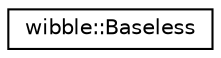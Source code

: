 digraph G
{
  edge [fontname="Helvetica",fontsize="10",labelfontname="Helvetica",labelfontsize="10"];
  node [fontname="Helvetica",fontsize="10",shape=record];
  rankdir="LR";
  Node1 [label="wibble::Baseless",height=0.2,width=0.4,color="black", fillcolor="white", style="filled",URL="$structwibble_1_1Baseless.html"];
}
